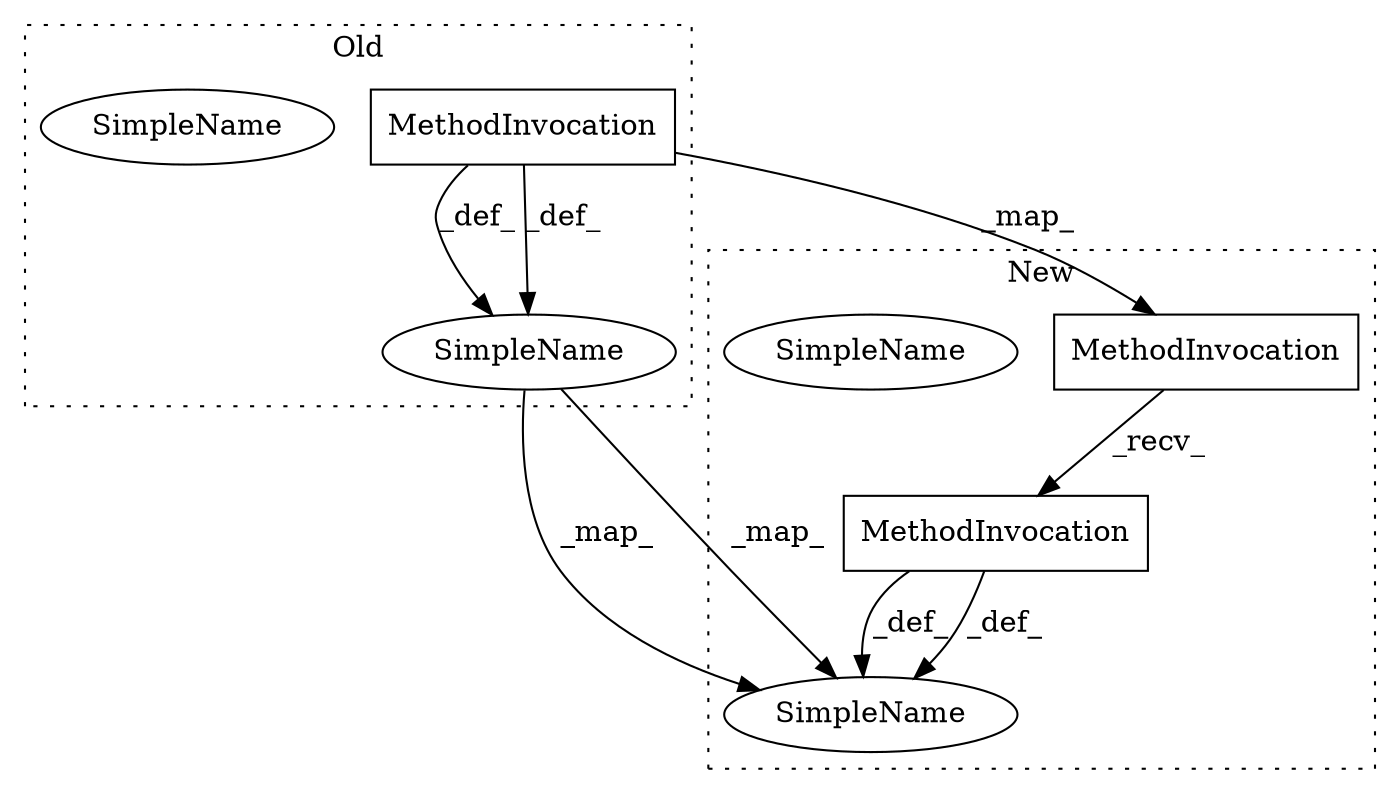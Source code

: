 digraph G {
subgraph cluster0 {
1 [label="MethodInvocation" a="32" s="11794,11831" l="15,1" shape="box"];
5 [label="SimpleName" a="42" s="11722" l="8" shape="ellipse"];
7 [label="SimpleName" a="42" s="11722" l="8" shape="ellipse"];
label = "Old";
style="dotted";
}
subgraph cluster1 {
2 [label="MethodInvocation" a="32" s="11807,11844" l="15,1" shape="box"];
3 [label="MethodInvocation" a="32" s="11846" l="9" shape="box"];
4 [label="SimpleName" a="42" s="11750" l="3" shape="ellipse"];
6 [label="SimpleName" a="42" s="11750" l="3" shape="ellipse"];
label = "New";
style="dotted";
}
1 -> 2 [label="_map_"];
1 -> 7 [label="_def_"];
1 -> 7 [label="_def_"];
2 -> 3 [label="_recv_"];
3 -> 4 [label="_def_"];
3 -> 4 [label="_def_"];
7 -> 4 [label="_map_"];
7 -> 4 [label="_map_"];
}